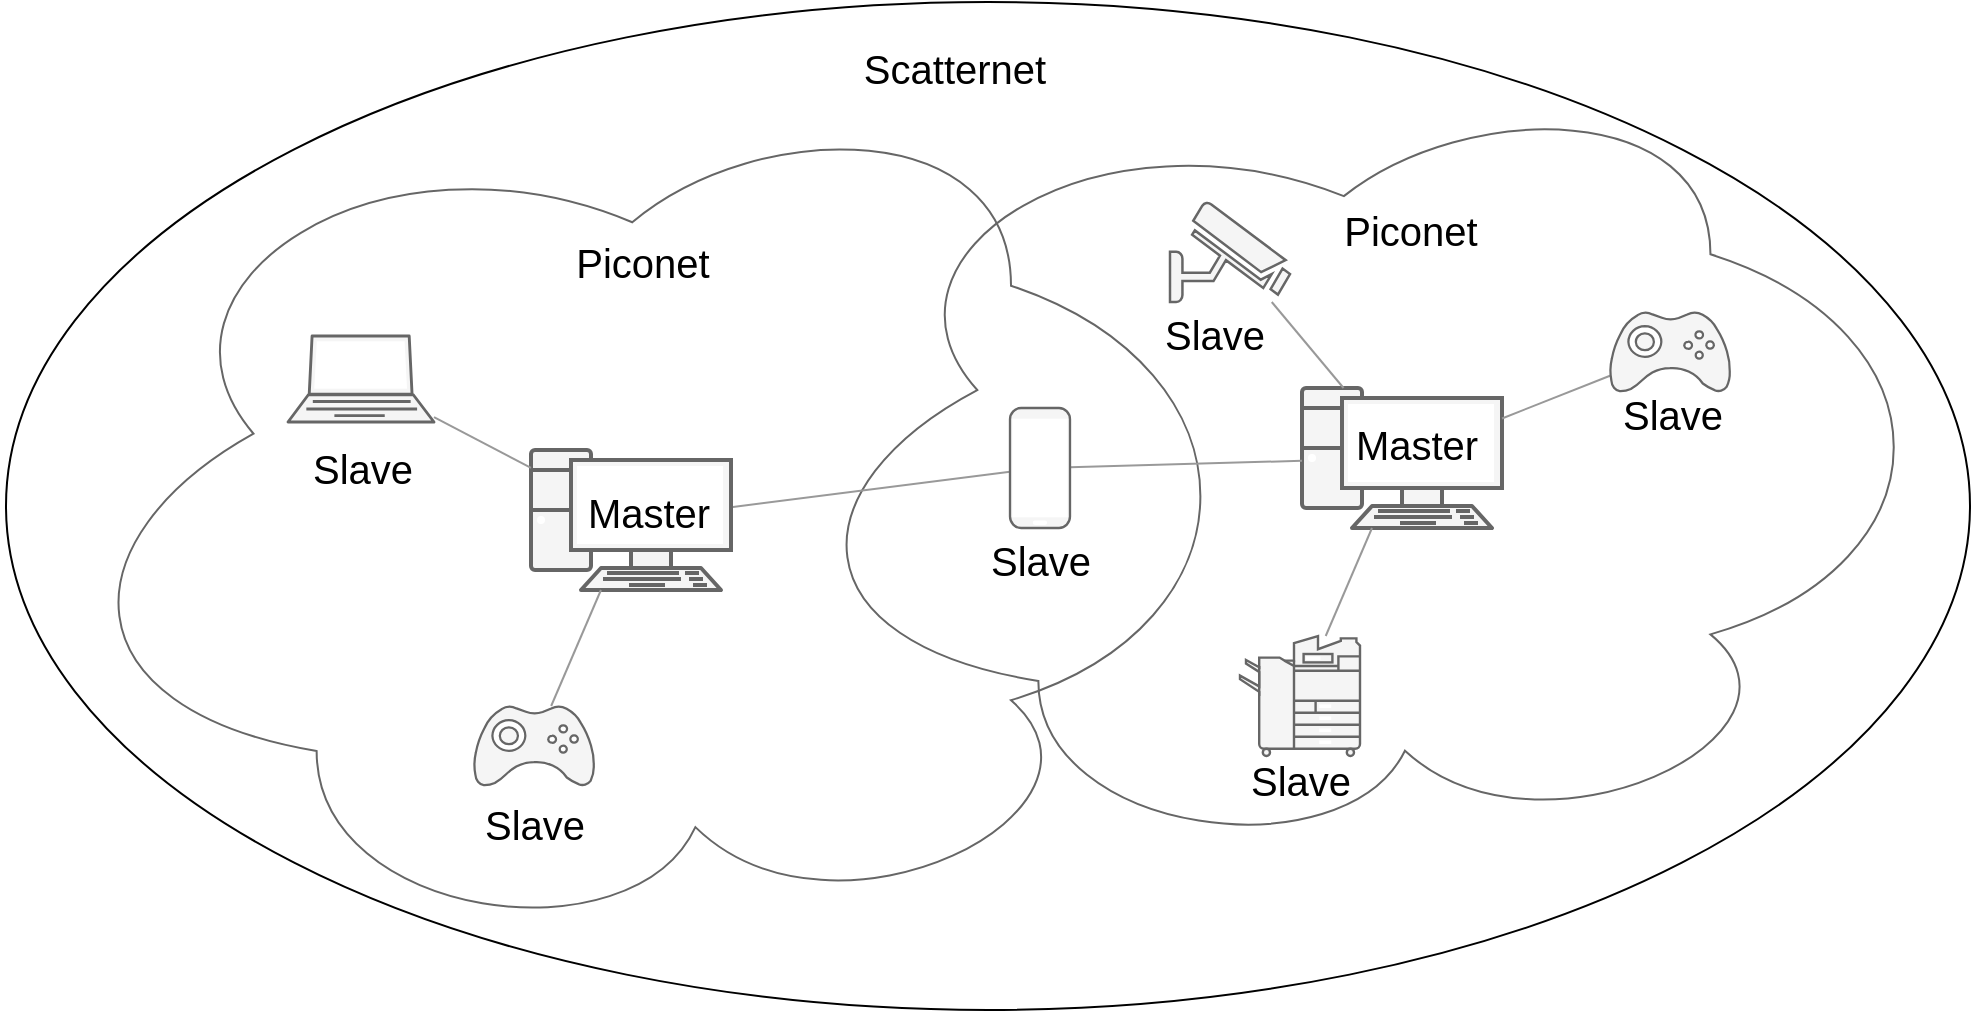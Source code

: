 <mxfile version="13.9.9" type="device"><diagram id="0iaQ-8ROSV0SiaxLHpbP" name="Page-1"><mxGraphModel dx="1605" dy="1096" grid="0" gridSize="10" guides="1" tooltips="1" connect="1" arrows="1" fold="1" page="0" pageScale="1" pageWidth="827" pageHeight="1169" math="0" shadow="0"><root><mxCell id="0"/><mxCell id="1" parent="0"/><mxCell id="Y24uMRd_h3zN_dQswzv_-44" value="" style="ellipse;whiteSpace=wrap;html=1;fillColor=none;fontSize=13;" vertex="1" parent="1"><mxGeometry x="-162" y="-45" width="982" height="504" as="geometry"/></mxCell><mxCell id="Y24uMRd_h3zN_dQswzv_-19" value="" style="ellipse;shape=cloud;whiteSpace=wrap;html=1;strokeColor=#666666;fontColor=#333333;fillColor=none;rotation=-90;" vertex="1" parent="1"><mxGeometry x="313" y="-108" width="387.85" height="611" as="geometry"/></mxCell><mxCell id="Y24uMRd_h3zN_dQswzv_-16" value="" style="ellipse;shape=cloud;whiteSpace=wrap;html=1;strokeColor=#666666;fontColor=#333333;fillColor=none;rotation=-90;" vertex="1" parent="1"><mxGeometry x="-60.37" y="-91.88" width="423" height="631.25" as="geometry"/></mxCell><mxCell id="Y24uMRd_h3zN_dQswzv_-6" value="" style="fontColor=#333333;verticalAlign=top;verticalLabelPosition=bottom;labelPosition=center;align=center;html=1;outlineConnect=0;fillColor=#f5f5f5;strokeColor=#666666;gradientDirection=north;strokeWidth=2;shape=mxgraph.networks.pc;" vertex="1" parent="1"><mxGeometry x="486" y="148" width="100" height="70" as="geometry"/></mxCell><mxCell id="Y24uMRd_h3zN_dQswzv_-26" style="edgeStyle=none;rounded=0;orthogonalLoop=1;jettySize=auto;html=1;endArrow=none;endFill=0;strokeColor=#999999;" edge="1" parent="1" source="Y24uMRd_h3zN_dQswzv_-8" target="Y24uMRd_h3zN_dQswzv_-6"><mxGeometry relative="1" as="geometry"/></mxCell><mxCell id="Y24uMRd_h3zN_dQswzv_-8" value="" style="fontColor=#333333;verticalAlign=top;verticalLabelPosition=bottom;labelPosition=center;align=center;html=1;outlineConnect=0;fillColor=#f5f5f5;strokeColor=#666666;gradientDirection=north;strokeWidth=2;shape=mxgraph.networks.gamepad;" vertex="1" parent="1"><mxGeometry x="640" y="110" width="60" height="40" as="geometry"/></mxCell><mxCell id="Y24uMRd_h3zN_dQswzv_-27" style="edgeStyle=none;rounded=0;orthogonalLoop=1;jettySize=auto;html=1;endArrow=none;endFill=0;strokeColor=#999999;" edge="1" parent="1" source="Y24uMRd_h3zN_dQswzv_-10" target="Y24uMRd_h3zN_dQswzv_-6"><mxGeometry relative="1" as="geometry"/></mxCell><mxCell id="Y24uMRd_h3zN_dQswzv_-10" value="" style="fontColor=#333333;verticalAlign=top;verticalLabelPosition=bottom;labelPosition=center;align=center;html=1;outlineConnect=0;fillColor=#f5f5f5;strokeColor=#666666;gradientDirection=north;strokeWidth=2;shape=mxgraph.networks.security_camera;" vertex="1" parent="1"><mxGeometry x="420" y="55" width="60" height="50" as="geometry"/></mxCell><mxCell id="Y24uMRd_h3zN_dQswzv_-25" style="edgeStyle=none;rounded=0;orthogonalLoop=1;jettySize=auto;html=1;endArrow=none;endFill=0;strokeColor=#999999;" edge="1" parent="1" source="Y24uMRd_h3zN_dQswzv_-11" target="Y24uMRd_h3zN_dQswzv_-6"><mxGeometry relative="1" as="geometry"/></mxCell><mxCell id="Y24uMRd_h3zN_dQswzv_-11" value="" style="fontColor=#333333;verticalAlign=top;verticalLabelPosition=bottom;labelPosition=center;align=center;html=1;outlineConnect=0;fillColor=#f5f5f5;strokeColor=#666666;gradientDirection=north;strokeWidth=2;shape=mxgraph.networks.copier;" vertex="1" parent="1"><mxGeometry x="455" y="272" width="60" height="60" as="geometry"/></mxCell><mxCell id="Y24uMRd_h3zN_dQswzv_-28" style="edgeStyle=none;rounded=0;orthogonalLoop=1;jettySize=auto;html=1;endArrow=none;endFill=0;strokeColor=#999999;" edge="1" parent="1" source="Y24uMRd_h3zN_dQswzv_-12" target="Y24uMRd_h3zN_dQswzv_-6"><mxGeometry relative="1" as="geometry"/></mxCell><mxCell id="Y24uMRd_h3zN_dQswzv_-29" style="edgeStyle=none;rounded=0;orthogonalLoop=1;jettySize=auto;html=1;endArrow=none;endFill=0;strokeColor=#999999;" edge="1" parent="1" source="Y24uMRd_h3zN_dQswzv_-12" target="Y24uMRd_h3zN_dQswzv_-5"><mxGeometry relative="1" as="geometry"/></mxCell><mxCell id="Y24uMRd_h3zN_dQswzv_-12" value="" style="fontColor=#333333;verticalAlign=top;verticalLabelPosition=bottom;labelPosition=center;align=center;html=1;outlineConnect=0;fillColor=#f5f5f5;strokeColor=#666666;gradientDirection=north;strokeWidth=2;shape=mxgraph.networks.mobile;" vertex="1" parent="1"><mxGeometry x="340" y="158" width="30" height="60" as="geometry"/></mxCell><mxCell id="Y24uMRd_h3zN_dQswzv_-32" value="&lt;font style=&quot;font-size: 20px&quot;&gt;Slave&lt;/font&gt;" style="text;html=1;align=center;verticalAlign=middle;resizable=0;points=[];autosize=1;fontSize=13;" vertex="1" parent="1"><mxGeometry x="640.5" y="150" width="60" height="22" as="geometry"/></mxCell><mxCell id="Y24uMRd_h3zN_dQswzv_-33" value="&lt;font style=&quot;font-size: 20px&quot;&gt;Slave&lt;/font&gt;" style="text;html=1;align=center;verticalAlign=middle;resizable=0;points=[];autosize=1;fontSize=13;" vertex="1" parent="1"><mxGeometry x="412" y="110" width="60" height="22" as="geometry"/></mxCell><mxCell id="Y24uMRd_h3zN_dQswzv_-34" value="&lt;font style=&quot;font-size: 20px&quot;&gt;Slave&lt;/font&gt;" style="text;html=1;align=center;verticalAlign=middle;resizable=0;points=[];autosize=1;fontSize=13;" vertex="1" parent="1"><mxGeometry x="455" y="333" width="60" height="22" as="geometry"/></mxCell><mxCell id="Y24uMRd_h3zN_dQswzv_-35" value="&lt;font style=&quot;font-size: 20px&quot;&gt;Slave&lt;/font&gt;" style="text;html=1;align=center;verticalAlign=middle;resizable=0;points=[];autosize=1;fontSize=13;" vertex="1" parent="1"><mxGeometry x="325" y="223" width="60" height="22" as="geometry"/></mxCell><mxCell id="Y24uMRd_h3zN_dQswzv_-38" value="&lt;font style=&quot;font-size: 20px&quot;&gt;Master&lt;/font&gt;" style="text;html=1;align=center;verticalAlign=middle;resizable=0;points=[];autosize=1;fontSize=13;" vertex="1" parent="1"><mxGeometry x="507" y="165" width="71" height="22" as="geometry"/></mxCell><mxCell id="Y24uMRd_h3zN_dQswzv_-42" value="&lt;font style=&quot;font-size: 20px&quot;&gt;Piconet&lt;/font&gt;" style="text;html=1;align=center;verticalAlign=middle;resizable=0;points=[];autosize=1;fontSize=13;" vertex="1" parent="1"><mxGeometry x="502" y="58" width="76" height="22" as="geometry"/></mxCell><mxCell id="Y24uMRd_h3zN_dQswzv_-45" value="&lt;font style=&quot;font-size: 20px&quot;&gt;Scatternet&lt;/font&gt;" style="text;html=1;align=center;verticalAlign=middle;resizable=0;points=[];autosize=1;fontSize=13;" vertex="1" parent="1"><mxGeometry x="261.63" y="-23" width="101" height="22" as="geometry"/></mxCell><mxCell id="Y24uMRd_h3zN_dQswzv_-5" value="" style="verticalAlign=top;verticalLabelPosition=bottom;labelPosition=center;align=center;html=1;outlineConnect=0;gradientDirection=north;strokeWidth=2;shape=mxgraph.networks.pc;fillColor=#f5f5f5;strokeColor=#666666;fontColor=#333333;" vertex="1" parent="1"><mxGeometry x="100.5" y="179" width="100" height="70" as="geometry"/></mxCell><mxCell id="Y24uMRd_h3zN_dQswzv_-30" style="edgeStyle=none;rounded=0;orthogonalLoop=1;jettySize=auto;html=1;endArrow=none;endFill=0;strokeColor=#999999;" edge="1" parent="1" source="Y24uMRd_h3zN_dQswzv_-7" target="Y24uMRd_h3zN_dQswzv_-5"><mxGeometry x="-149" y="-20" as="geometry"/></mxCell><mxCell id="Y24uMRd_h3zN_dQswzv_-7" value="" style="fontColor=#333333;verticalAlign=top;verticalLabelPosition=bottom;labelPosition=center;align=center;html=1;outlineConnect=0;fillColor=#f5f5f5;strokeColor=#666666;gradientDirection=north;strokeWidth=2;shape=mxgraph.networks.gamepad;" vertex="1" parent="1"><mxGeometry x="72" y="307" width="60" height="40" as="geometry"/></mxCell><mxCell id="Y24uMRd_h3zN_dQswzv_-31" style="edgeStyle=none;rounded=0;orthogonalLoop=1;jettySize=auto;html=1;endArrow=none;endFill=0;strokeColor=#999999;" edge="1" parent="1" source="Y24uMRd_h3zN_dQswzv_-15" target="Y24uMRd_h3zN_dQswzv_-5"><mxGeometry x="-149" y="-20" as="geometry"/></mxCell><mxCell id="Y24uMRd_h3zN_dQswzv_-15" value="" style="fontColor=#333333;verticalAlign=top;verticalLabelPosition=bottom;labelPosition=center;align=center;html=1;outlineConnect=0;fillColor=#f5f5f5;strokeColor=#666666;gradientDirection=north;strokeWidth=2;shape=mxgraph.networks.laptop;" vertex="1" parent="1"><mxGeometry x="-21" y="122" width="73" height="43" as="geometry"/></mxCell><mxCell id="Y24uMRd_h3zN_dQswzv_-36" value="&lt;font style=&quot;font-size: 20px&quot;&gt;Slave&lt;/font&gt;" style="text;html=1;align=center;verticalAlign=middle;resizable=0;points=[];autosize=1;fontSize=13;" vertex="1" parent="1"><mxGeometry x="-14.5" y="177" width="60" height="22" as="geometry"/></mxCell><mxCell id="Y24uMRd_h3zN_dQswzv_-37" value="&lt;font style=&quot;font-size: 20px&quot;&gt;Slave&lt;/font&gt;" style="text;html=1;align=center;verticalAlign=middle;resizable=0;points=[];autosize=1;fontSize=13;" vertex="1" parent="1"><mxGeometry x="72" y="355" width="60" height="22" as="geometry"/></mxCell><mxCell id="Y24uMRd_h3zN_dQswzv_-40" value="&lt;font style=&quot;font-size: 20px&quot;&gt;Master&lt;/font&gt;" style="text;html=1;align=center;verticalAlign=middle;resizable=0;points=[];autosize=1;fontSize=13;" vertex="1" parent="1"><mxGeometry x="123" y="199" width="71" height="22" as="geometry"/></mxCell><mxCell id="Y24uMRd_h3zN_dQswzv_-43" value="&lt;font style=&quot;font-size: 20px&quot;&gt;Piconet&lt;/font&gt;" style="text;html=1;align=center;verticalAlign=middle;resizable=0;points=[];autosize=1;fontSize=13;" vertex="1" parent="1"><mxGeometry x="118" y="74" width="76" height="22" as="geometry"/></mxCell></root></mxGraphModel></diagram></mxfile>